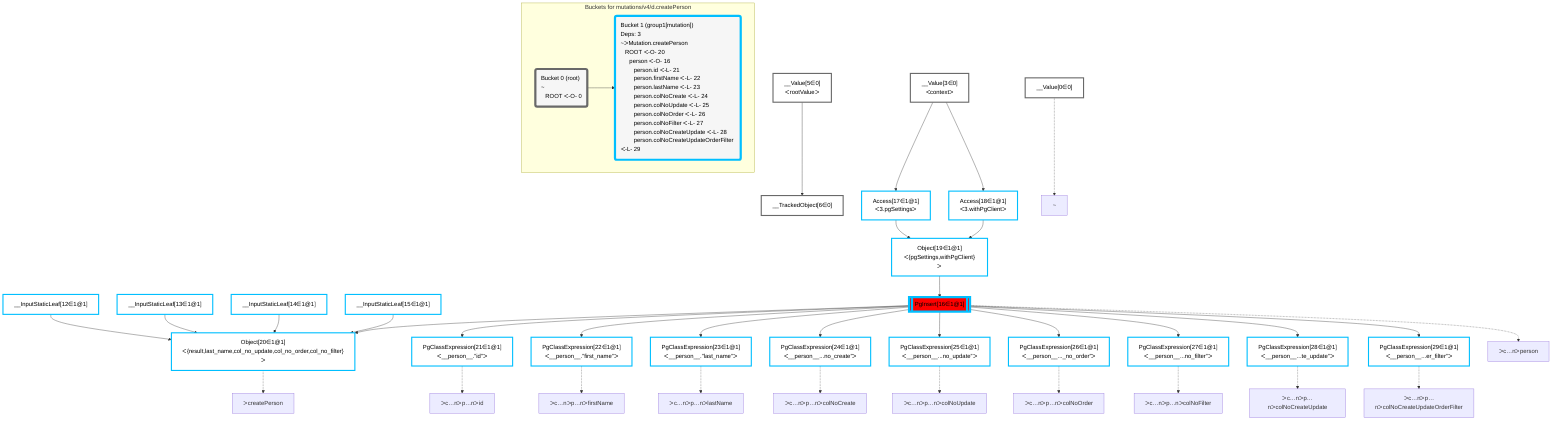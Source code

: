 graph TD
    classDef path fill:#eee,stroke:#000,color:#000
    classDef plan fill:#fff,stroke-width:3px,color:#000
    classDef itemplan fill:#fff,stroke-width:6px,color:#000
    classDef sideeffectplan fill:#f00,stroke-width:6px,color:#000
    classDef bucket fill:#f6f6f6,color:#000,stroke-width:6px,text-align:left


    %% define plans
    __Value0["__Value[0∈0]"]:::plan
    __Value3["__Value[3∈0]<br />ᐸcontextᐳ"]:::plan
    __Value5["__Value[5∈0]<br />ᐸrootValueᐳ"]:::plan
    __TrackedObject6["__TrackedObject[6∈0]"]:::plan
    __InputStaticLeaf12["__InputStaticLeaf[12∈1@1]"]:::plan
    __InputStaticLeaf13["__InputStaticLeaf[13∈1@1]"]:::plan
    __InputStaticLeaf14["__InputStaticLeaf[14∈1@1]"]:::plan
    __InputStaticLeaf15["__InputStaticLeaf[15∈1@1]"]:::plan
    Access17["Access[17∈1@1]<br />ᐸ3.pgSettingsᐳ"]:::plan
    Access18["Access[18∈1@1]<br />ᐸ3.withPgClientᐳ"]:::plan
    Object19["Object[19∈1@1]<br />ᐸ{pgSettings,withPgClient}ᐳ"]:::plan
    PgInsert16[["PgInsert[16∈1@1]"]]:::sideeffectplan
    Object20["Object[20∈1@1]<br />ᐸ{result,last_name,col_no_update,col_no_order,col_no_filter}ᐳ"]:::plan
    PgClassExpression21["PgClassExpression[21∈1@1]<br />ᐸ__person__.”id”ᐳ"]:::plan
    PgClassExpression22["PgClassExpression[22∈1@1]<br />ᐸ__person__.”first_name”ᐳ"]:::plan
    PgClassExpression23["PgClassExpression[23∈1@1]<br />ᐸ__person__.”last_name”ᐳ"]:::plan
    PgClassExpression24["PgClassExpression[24∈1@1]<br />ᐸ__person__...no_create”ᐳ"]:::plan
    PgClassExpression25["PgClassExpression[25∈1@1]<br />ᐸ__person__...no_update”ᐳ"]:::plan
    PgClassExpression26["PgClassExpression[26∈1@1]<br />ᐸ__person__..._no_order”ᐳ"]:::plan
    PgClassExpression27["PgClassExpression[27∈1@1]<br />ᐸ__person__...no_filter”ᐳ"]:::plan
    PgClassExpression28["PgClassExpression[28∈1@1]<br />ᐸ__person__...te_update”ᐳ"]:::plan
    PgClassExpression29["PgClassExpression[29∈1@1]<br />ᐸ__person__...er_filter”ᐳ"]:::plan

    %% plan dependencies
    __Value5 --> __TrackedObject6
    __Value3 --> Access17
    __Value3 --> Access18
    Access17 & Access18 --> Object19
    Object19 --> PgInsert16
    PgInsert16 & __InputStaticLeaf12 & __InputStaticLeaf13 & __InputStaticLeaf14 & __InputStaticLeaf15 --> Object20
    PgInsert16 --> PgClassExpression21
    PgInsert16 --> PgClassExpression22
    PgInsert16 --> PgClassExpression23
    PgInsert16 --> PgClassExpression24
    PgInsert16 --> PgClassExpression25
    PgInsert16 --> PgClassExpression26
    PgInsert16 --> PgClassExpression27
    PgInsert16 --> PgClassExpression28
    PgInsert16 --> PgClassExpression29

    %% plan-to-path relationships
    P0["~"]
    __Value0 -.-> P0
    P16["ᐳc…nᐳperson"]
    PgInsert16 -.-> P16
    P20["ᐳcreatePerson"]
    Object20 -.-> P20
    P21["ᐳc…nᐳp…nᐳid"]
    PgClassExpression21 -.-> P21
    P22["ᐳc…nᐳp…nᐳfirstName"]
    PgClassExpression22 -.-> P22
    P23["ᐳc…nᐳp…nᐳlastName"]
    PgClassExpression23 -.-> P23
    P24["ᐳc…nᐳp…nᐳcolNoCreate"]
    PgClassExpression24 -.-> P24
    P25["ᐳc…nᐳp…nᐳcolNoUpdate"]
    PgClassExpression25 -.-> P25
    P26["ᐳc…nᐳp…nᐳcolNoOrder"]
    PgClassExpression26 -.-> P26
    P27["ᐳc…nᐳp…nᐳcolNoFilter"]
    PgClassExpression27 -.-> P27
    P28["ᐳc…nᐳp…nᐳcolNoCreateUpdate"]
    PgClassExpression28 -.-> P28
    P29["ᐳc…nᐳp…nᐳcolNoCreateUpdateOrderFilter"]
    PgClassExpression29 -.-> P29

    subgraph "Buckets for mutations/v4/d.createPerson"
    Bucket0("Bucket 0 (root)<br />~<br />⠀ROOT ᐸ-O- 0"):::bucket
    classDef bucket0 stroke:#696969
    class Bucket0,__Value0,__Value3,__Value5,__TrackedObject6 bucket0
    Bucket1("Bucket 1 (group1[mutation])<br />Deps: 3<br />~ᐳMutation.createPerson<br />⠀ROOT ᐸ-O- 20<br />⠀⠀person ᐸ-O- 16<br />⠀⠀⠀person.id ᐸ-L- 21<br />⠀⠀⠀person.firstName ᐸ-L- 22<br />⠀⠀⠀person.lastName ᐸ-L- 23<br />⠀⠀⠀person.colNoCreate ᐸ-L- 24<br />⠀⠀⠀person.colNoUpdate ᐸ-L- 25<br />⠀⠀⠀person.colNoOrder ᐸ-L- 26<br />⠀⠀⠀person.colNoFilter ᐸ-L- 27<br />⠀⠀⠀person.colNoCreateUpdate ᐸ-L- 28<br />⠀⠀⠀person.colNoCreateUpdateOrderFilter ᐸ-L- 29"):::bucket
    classDef bucket1 stroke:#00bfff
    class Bucket1,__InputStaticLeaf12,__InputStaticLeaf13,__InputStaticLeaf14,__InputStaticLeaf15,PgInsert16,Access17,Access18,Object19,Object20,PgClassExpression21,PgClassExpression22,PgClassExpression23,PgClassExpression24,PgClassExpression25,PgClassExpression26,PgClassExpression27,PgClassExpression28,PgClassExpression29 bucket1
    Bucket0 --> Bucket1
    end